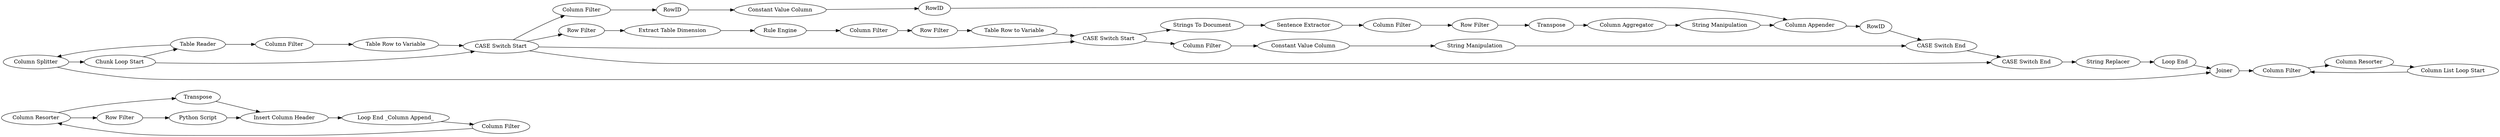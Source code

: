 digraph {
	3304 -> 3300
	3170 -> 3171
	3304 -> 3302
	3187 -> 3188
	3210 -> 3208
	3176 -> 3174
	3211 -> 3213
	3224 -> 3169
	3294 -> 3298
	3222 -> 3168
	3303 -> 3304
	3178 -> 3179
	3179 -> 3175
	3177 -> 3178
	3191 -> 3187
	3300 -> 3299
	3160 -> 3187
	3208 -> 3211
	3187 -> 3211
	3221 -> 3222
	8 -> 3160
	3174 -> 3177
	3192 -> 3191
	3175 -> 3212
	3171 -> 3179
	3214 -> 3223
	3225 -> 3173
	3213 -> 3214
	3296 -> 3294
	3299 -> 3301
	3223 -> 3212
	3302 -> 3297
	3187 -> 3167
	8 -> 3184
	3301 -> 3303
	3188 -> 3225
	3168 -> 3224
	3184 -> 3294
	3206 -> 3207
	3209 -> 3206
	3297 -> 3299
	3173 -> 3184
	3205 -> 3192
	3211 -> 3221
	3207 -> 3210
	3212 -> 3188
	3169 -> 3170
	3160 -> 3205
	3167 -> 3209
	3187 -> 3176
	3205 -> 8
	3298 -> 3296
	3303 [label="Column Filter"]
	3173 [label="Loop End"]
	3302 [label="Row Filter"]
	8 [label="Column Splitter"]
	3213 [label="Column Filter"]
	3299 [label="Insert Column Header"]
	3174 [label=RowID]
	3210 [label="Row Filter"]
	3192 [label="Column Filter"]
	3224 [label="Row Filter"]
	3191 [label="Table Row to Variable"]
	3177 [label="Constant Value Column"]
	3175 [label=RowID]
	3225 [label="String Replacer"]
	3209 [label="Extract Table Dimension"]
	3176 [label="Column Filter"]
	3298 [label="Column Resorter"]
	3167 [label="Row Filter"]
	3214 [label="Constant Value Column"]
	3304 [label="Column Resorter"]
	3178 [label=RowID]
	3205 [label="Table Reader"]
	3296 [label="Column List Loop Start"]
	3179 [label="Column Appender"]
	3223 [label="String Manipulation"]
	3169 [label=Transpose]
	3206 [label="Rule Engine"]
	3207 [label="Column Filter"]
	3168 [label="Column Filter"]
	3301 [label="Loop End _Column Append_"]
	3171 [label="String Manipulation"]
	3160 [label="Chunk Loop Start"]
	3187 [label="CASE Switch Start"]
	3188 [label="CASE Switch End"]
	3208 [label="Table Row to Variable"]
	3170 [label="Column Aggregator"]
	3221 [label="Strings To Document"]
	3297 [label="Python Script"]
	3212 [label="CASE Switch End"]
	3294 [label="Column Filter"]
	3300 [label=Transpose]
	3211 [label="CASE Switch Start"]
	3222 [label="Sentence Extractor"]
	3184 [label=Joiner]
	rankdir=LR
}

